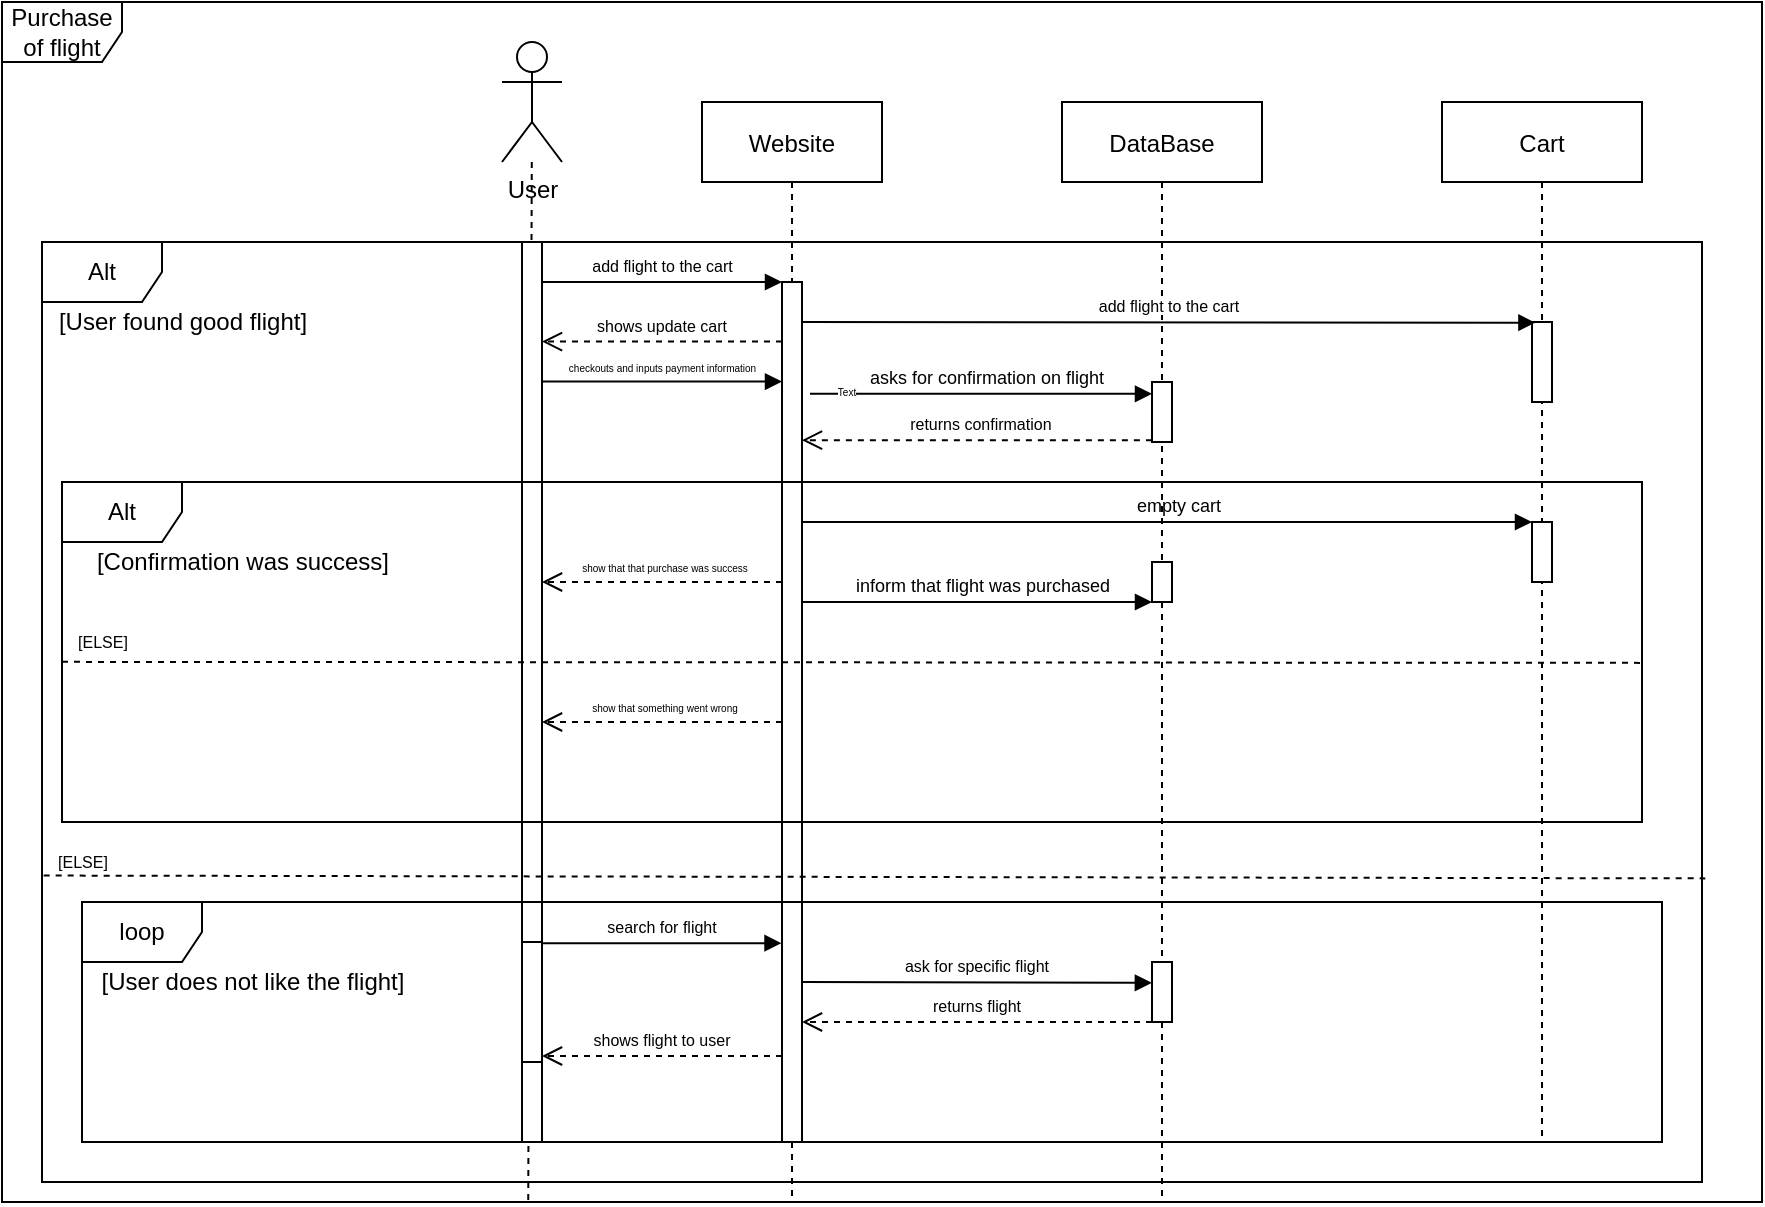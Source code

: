 <mxfile version="16.0.2" type="device"><diagram id="kgpKYQtTHZ0yAKxKKP6v" name="Page-1"><mxGraphModel dx="3435" dy="1642" grid="1" gridSize="10" guides="1" tooltips="1" connect="1" arrows="1" fold="1" page="1" pageScale="1" pageWidth="850" pageHeight="1100" math="0" shadow="0"><root><mxCell id="0"/><mxCell id="1" parent="0"/><mxCell id="kGniKm9Gcxz_YAAtvBph-42" value="Purchase of flight" style="shape=umlFrame;whiteSpace=wrap;html=1;" vertex="1" parent="1"><mxGeometry x="-230" y="30" width="880" height="600" as="geometry"/></mxCell><mxCell id="kGniKm9Gcxz_YAAtvBph-4" value="Alt" style="shape=umlFrame;whiteSpace=wrap;html=1;" vertex="1" parent="1"><mxGeometry x="-210" y="150" width="830" height="470" as="geometry"/></mxCell><mxCell id="kGniKm9Gcxz_YAAtvBph-17" value="" style="edgeStyle=none;rounded=0;orthogonalLoop=1;jettySize=auto;html=1;entryX=0.299;entryY=1;entryDx=0;entryDy=0;entryPerimeter=0;dashed=1;endArrow=none;endFill=0;" edge="1" parent="1" source="kGniKm9Gcxz_YAAtvBph-1" target="kGniKm9Gcxz_YAAtvBph-42"><mxGeometry relative="1" as="geometry"><mxPoint x="35.057" y="110" as="sourcePoint"/><mxPoint x="33.71" y="432.7" as="targetPoint"/></mxGeometry></mxCell><mxCell id="kGniKm9Gcxz_YAAtvBph-47" value="" style="points=[];perimeter=orthogonalPerimeter;rounded=0;shadow=0;strokeWidth=1;" vertex="1" parent="1"><mxGeometry x="30" y="150" width="10" height="450" as="geometry"/></mxCell><mxCell id="3nuBFxr9cyL0pnOWT2aG-1" value="Website" style="shape=umlLifeline;perimeter=lifelinePerimeter;container=1;collapsible=0;recursiveResize=0;rounded=0;shadow=0;strokeWidth=1;" parent="1" vertex="1"><mxGeometry x="120" y="80" width="90" height="550" as="geometry"/></mxCell><mxCell id="kGniKm9Gcxz_YAAtvBph-18" value="" style="points=[];perimeter=orthogonalPerimeter;rounded=0;shadow=0;strokeWidth=1;" vertex="1" parent="3nuBFxr9cyL0pnOWT2aG-1"><mxGeometry x="40" y="90" width="10" height="430" as="geometry"/></mxCell><mxCell id="kGniKm9Gcxz_YAAtvBph-23" value="shows update cart" style="verticalAlign=bottom;endArrow=open;dashed=1;endSize=8;exitX=0;exitY=0.95;shadow=0;strokeWidth=1;fontSize=8;" edge="1" parent="3nuBFxr9cyL0pnOWT2aG-1"><mxGeometry relative="1" as="geometry"><mxPoint x="-80" y="119.8" as="targetPoint"/><mxPoint x="40" y="119.8" as="sourcePoint"/></mxGeometry></mxCell><mxCell id="kGniKm9Gcxz_YAAtvBph-24" value="checkouts and inputs payment information" style="verticalAlign=bottom;endArrow=block;shadow=0;strokeWidth=1;entryX=-0.025;entryY=0.01;entryDx=0;entryDy=0;entryPerimeter=0;fontSize=5;" edge="1" parent="3nuBFxr9cyL0pnOWT2aG-1"><mxGeometry relative="1" as="geometry"><mxPoint x="-79.75" y="139.8" as="sourcePoint"/><mxPoint x="40.0" y="139.8" as="targetPoint"/></mxGeometry></mxCell><mxCell id="kGniKm9Gcxz_YAAtvBph-34" value="empty cart" style="verticalAlign=bottom;endArrow=block;shadow=0;strokeWidth=1;fontSize=9;exitX=1.2;exitY=0.229;exitDx=0;exitDy=0;exitPerimeter=0;" edge="1" parent="3nuBFxr9cyL0pnOWT2aG-1" target="kGniKm9Gcxz_YAAtvBph-35"><mxGeometry x="0.033" relative="1" as="geometry"><mxPoint x="50" y="210.0" as="sourcePoint"/><mxPoint x="223" y="210.0" as="targetPoint"/><Array as="points"/><mxPoint as="offset"/></mxGeometry></mxCell><mxCell id="3nuBFxr9cyL0pnOWT2aG-5" value="DataBase" style="shape=umlLifeline;perimeter=lifelinePerimeter;container=1;collapsible=0;recursiveResize=0;rounded=0;shadow=0;strokeWidth=1;" parent="1" vertex="1"><mxGeometry x="300" y="80" width="100" height="550" as="geometry"/></mxCell><mxCell id="kGniKm9Gcxz_YAAtvBph-25" value="" style="points=[];perimeter=orthogonalPerimeter;rounded=0;shadow=0;strokeWidth=1;" vertex="1" parent="3nuBFxr9cyL0pnOWT2aG-5"><mxGeometry x="45" y="140" width="10" height="30" as="geometry"/></mxCell><mxCell id="kGniKm9Gcxz_YAAtvBph-37" value="" style="points=[];perimeter=orthogonalPerimeter;rounded=0;shadow=0;strokeWidth=1;" vertex="1" parent="3nuBFxr9cyL0pnOWT2aG-5"><mxGeometry x="45" y="230" width="10" height="20" as="geometry"/></mxCell><mxCell id="3nuBFxr9cyL0pnOWT2aG-7" value="shows flight to user" style="verticalAlign=bottom;endArrow=open;dashed=1;endSize=8;exitX=0;exitY=0.95;shadow=0;strokeWidth=1;fontSize=8;" parent="1" target="3nuBFxr9cyL0pnOWT2aG-2" edge="1"><mxGeometry relative="1" as="geometry"><mxPoint x="275" y="346" as="targetPoint"/><mxPoint x="160.0" y="557" as="sourcePoint"/></mxGeometry></mxCell><mxCell id="3nuBFxr9cyL0pnOWT2aG-8" value="search for flight" style="verticalAlign=bottom;endArrow=block;shadow=0;strokeWidth=1;entryX=-0.025;entryY=0.01;entryDx=0;entryDy=0;entryPerimeter=0;fontSize=8;" parent="1" source="3nuBFxr9cyL0pnOWT2aG-2" edge="1"><mxGeometry relative="1" as="geometry"><mxPoint x="275" y="270" as="sourcePoint"/><mxPoint x="159.75" y="500.6" as="targetPoint"/></mxGeometry></mxCell><mxCell id="kGniKm9Gcxz_YAAtvBph-1" value="User&lt;br&gt;" style="shape=umlActor;verticalLabelPosition=bottom;verticalAlign=top;html=1;outlineConnect=0;" vertex="1" parent="1"><mxGeometry x="20" y="50" width="30" height="60" as="geometry"/></mxCell><mxCell id="kGniKm9Gcxz_YAAtvBph-5" value="[User found good flight]" style="text;html=1;align=center;verticalAlign=middle;resizable=0;points=[];autosize=1;strokeColor=none;fillColor=none;" vertex="1" parent="1"><mxGeometry x="-210" y="180" width="140" height="20" as="geometry"/></mxCell><mxCell id="kGniKm9Gcxz_YAAtvBph-8" value="[User does not like the flight]" style="text;html=1;align=center;verticalAlign=middle;resizable=0;points=[];autosize=1;strokeColor=none;fillColor=none;" vertex="1" parent="1"><mxGeometry x="-190" y="510" width="170" height="20" as="geometry"/></mxCell><mxCell id="3nuBFxr9cyL0pnOWT2aG-2" value="" style="points=[];perimeter=orthogonalPerimeter;rounded=0;shadow=0;strokeWidth=1;" parent="1" vertex="1"><mxGeometry x="30" y="500" width="10" height="60" as="geometry"/></mxCell><mxCell id="kGniKm9Gcxz_YAAtvBph-12" value="" style="points=[];perimeter=orthogonalPerimeter;rounded=0;shadow=0;strokeWidth=1;" vertex="1" parent="1"><mxGeometry x="345" y="510" width="10" height="30" as="geometry"/></mxCell><mxCell id="kGniKm9Gcxz_YAAtvBph-13" value="ask for specific flight" style="verticalAlign=bottom;endArrow=block;shadow=0;strokeWidth=1;entryX=-0.006;entryY=0.348;entryDx=0;entryDy=0;entryPerimeter=0;fontSize=8;" edge="1" parent="1" target="kGniKm9Gcxz_YAAtvBph-12"><mxGeometry relative="1" as="geometry"><mxPoint x="170" y="520" as="sourcePoint"/><mxPoint x="289.75" y="520" as="targetPoint"/></mxGeometry></mxCell><mxCell id="kGniKm9Gcxz_YAAtvBph-14" value="returns flight" style="verticalAlign=bottom;endArrow=open;dashed=1;endSize=8;exitX=0;exitY=0.95;shadow=0;strokeWidth=1;fontSize=8;" edge="1" parent="1"><mxGeometry relative="1" as="geometry"><mxPoint x="170.0" y="540" as="targetPoint"/><mxPoint x="345" y="540" as="sourcePoint"/></mxGeometry></mxCell><mxCell id="kGniKm9Gcxz_YAAtvBph-15" value="[ELSE]" style="text;html=1;align=center;verticalAlign=middle;resizable=0;points=[];autosize=1;strokeColor=none;fillColor=none;fontSize=8;" vertex="1" parent="1"><mxGeometry x="-210" y="450" width="40" height="20" as="geometry"/></mxCell><mxCell id="kGniKm9Gcxz_YAAtvBph-21" value="add flight to the cart" style="verticalAlign=bottom;endArrow=block;shadow=0;strokeWidth=1;entryX=-0.025;entryY=0.01;entryDx=0;entryDy=0;entryPerimeter=0;fontSize=8;" edge="1" parent="1"><mxGeometry relative="1" as="geometry"><mxPoint x="40.25" y="170.0" as="sourcePoint"/><mxPoint x="160.0" y="170.0" as="targetPoint"/></mxGeometry></mxCell><mxCell id="kGniKm9Gcxz_YAAtvBph-26" value="asks for confirmation on flight" style="verticalAlign=bottom;endArrow=block;shadow=0;strokeWidth=1;fontSize=9;exitX=1.4;exitY=0.13;exitDx=0;exitDy=0;exitPerimeter=0;" edge="1" parent="1" source="kGniKm9Gcxz_YAAtvBph-18" target="kGniKm9Gcxz_YAAtvBph-25"><mxGeometry x="0.033" relative="1" as="geometry"><mxPoint x="170" y="220.0" as="sourcePoint"/><mxPoint x="289.75" y="220.0" as="targetPoint"/><Array as="points"/><mxPoint as="offset"/></mxGeometry></mxCell><mxCell id="kGniKm9Gcxz_YAAtvBph-48" value="Text" style="edgeLabel;html=1;align=center;verticalAlign=middle;resizable=0;points=[];fontSize=5;" vertex="1" connectable="0" parent="kGniKm9Gcxz_YAAtvBph-26"><mxGeometry x="-0.791" y="2" relative="1" as="geometry"><mxPoint as="offset"/></mxGeometry></mxCell><mxCell id="kGniKm9Gcxz_YAAtvBph-27" value="returns confirmation" style="verticalAlign=bottom;endArrow=open;dashed=1;endSize=8;exitX=-0.006;exitY=0.969;shadow=0;strokeWidth=1;fontSize=8;exitDx=0;exitDy=0;exitPerimeter=0;" edge="1" parent="1" source="kGniKm9Gcxz_YAAtvBph-25" target="kGniKm9Gcxz_YAAtvBph-18"><mxGeometry x="-0.024" relative="1" as="geometry"><mxPoint x="170" y="240.0" as="targetPoint"/><mxPoint x="290" y="240.0" as="sourcePoint"/><mxPoint as="offset"/></mxGeometry></mxCell><mxCell id="kGniKm9Gcxz_YAAtvBph-29" value="Cart" style="shape=umlLifeline;perimeter=lifelinePerimeter;container=1;collapsible=0;recursiveResize=0;rounded=0;shadow=0;strokeWidth=1;" vertex="1" parent="1"><mxGeometry x="490" y="80" width="100" height="520" as="geometry"/></mxCell><mxCell id="kGniKm9Gcxz_YAAtvBph-30" value="" style="points=[];perimeter=orthogonalPerimeter;rounded=0;shadow=0;strokeWidth=1;" vertex="1" parent="kGniKm9Gcxz_YAAtvBph-29"><mxGeometry x="45" y="110" width="10" height="40" as="geometry"/></mxCell><mxCell id="kGniKm9Gcxz_YAAtvBph-35" value="" style="points=[];perimeter=orthogonalPerimeter;rounded=0;shadow=0;strokeWidth=1;" vertex="1" parent="kGniKm9Gcxz_YAAtvBph-29"><mxGeometry x="45" y="210" width="10" height="30" as="geometry"/></mxCell><mxCell id="kGniKm9Gcxz_YAAtvBph-31" value="add flight to the cart" style="verticalAlign=bottom;endArrow=block;shadow=0;strokeWidth=1;fontSize=8;entryX=0.171;entryY=0.008;entryDx=0;entryDy=0;entryPerimeter=0;" edge="1" parent="1" target="kGniKm9Gcxz_YAAtvBph-30"><mxGeometry relative="1" as="geometry"><mxPoint x="170" y="190.0" as="sourcePoint"/><mxPoint x="520" y="190" as="targetPoint"/></mxGeometry></mxCell><mxCell id="kGniKm9Gcxz_YAAtvBph-36" value="show that that purchase was success" style="verticalAlign=bottom;endArrow=open;dashed=1;endSize=8;shadow=0;strokeWidth=1;fontSize=5;" edge="1" parent="1"><mxGeometry x="-0.024" relative="1" as="geometry"><mxPoint x="40" y="320" as="targetPoint"/><mxPoint x="160" y="320" as="sourcePoint"/><mxPoint as="offset"/></mxGeometry></mxCell><mxCell id="kGniKm9Gcxz_YAAtvBph-38" value="inform that flight was purchased" style="verticalAlign=bottom;endArrow=block;shadow=0;strokeWidth=1;fontSize=9;" edge="1" parent="1" source="kGniKm9Gcxz_YAAtvBph-18" target="kGniKm9Gcxz_YAAtvBph-37"><mxGeometry x="0.033" relative="1" as="geometry"><mxPoint x="180" y="300" as="sourcePoint"/><mxPoint x="545" y="300" as="targetPoint"/><Array as="points"/><mxPoint as="offset"/></mxGeometry></mxCell><mxCell id="kGniKm9Gcxz_YAAtvBph-41" value="show that something went wrong" style="verticalAlign=bottom;endArrow=open;dashed=1;endSize=8;shadow=0;strokeWidth=1;fontSize=5;" edge="1" parent="1"><mxGeometry x="-0.024" relative="1" as="geometry"><mxPoint x="40" y="390.0" as="targetPoint"/><mxPoint x="160" y="390" as="sourcePoint"/><mxPoint as="offset"/></mxGeometry></mxCell><mxCell id="kGniKm9Gcxz_YAAtvBph-43" value="[ELSE]" style="text;html=1;align=center;verticalAlign=middle;resizable=0;points=[];autosize=1;strokeColor=none;fillColor=none;fontSize=8;" vertex="1" parent="1"><mxGeometry x="-200" y="340" width="40" height="20" as="geometry"/></mxCell><mxCell id="kGniKm9Gcxz_YAAtvBph-46" value="" style="endArrow=none;dashed=1;html=1;rounded=0;fontSize=5;exitX=0.001;exitY=0.674;exitDx=0;exitDy=0;exitPerimeter=0;entryX=1.002;entryY=0.677;entryDx=0;entryDy=0;entryPerimeter=0;" edge="1" parent="1" source="kGniKm9Gcxz_YAAtvBph-4" target="kGniKm9Gcxz_YAAtvBph-4"><mxGeometry width="50" height="50" relative="1" as="geometry"><mxPoint x="-200.79" y="468.95" as="sourcePoint"/><mxPoint x="590" y="469.46" as="targetPoint"/></mxGeometry></mxCell><mxCell id="kGniKm9Gcxz_YAAtvBph-33" value="[Confirmation was success]" style="text;html=1;align=center;verticalAlign=middle;resizable=0;points=[];autosize=1;strokeColor=none;fillColor=none;" vertex="1" parent="1"><mxGeometry x="-190" y="300" width="160" height="20" as="geometry"/></mxCell><mxCell id="kGniKm9Gcxz_YAAtvBph-45" value="" style="endArrow=none;dashed=1;html=1;rounded=0;fontSize=5;exitX=0;exitY=0.529;exitDx=0;exitDy=0;exitPerimeter=0;entryX=1.001;entryY=0.532;entryDx=0;entryDy=0;entryPerimeter=0;" edge="1" parent="1" source="kGniKm9Gcxz_YAAtvBph-32" target="kGniKm9Gcxz_YAAtvBph-32"><mxGeometry width="50" height="50" relative="1" as="geometry"><mxPoint x="-160" y="410" as="sourcePoint"/><mxPoint x="-110" y="360" as="targetPoint"/></mxGeometry></mxCell><mxCell id="kGniKm9Gcxz_YAAtvBph-7" value="loop" style="shape=umlFrame;whiteSpace=wrap;html=1;" vertex="1" parent="1"><mxGeometry x="-190" y="480" width="790" height="120" as="geometry"/></mxCell><mxCell id="kGniKm9Gcxz_YAAtvBph-32" value="Alt" style="shape=umlFrame;whiteSpace=wrap;html=1;" vertex="1" parent="1"><mxGeometry x="-200" y="270" width="790" height="170" as="geometry"/></mxCell></root></mxGraphModel></diagram></mxfile>